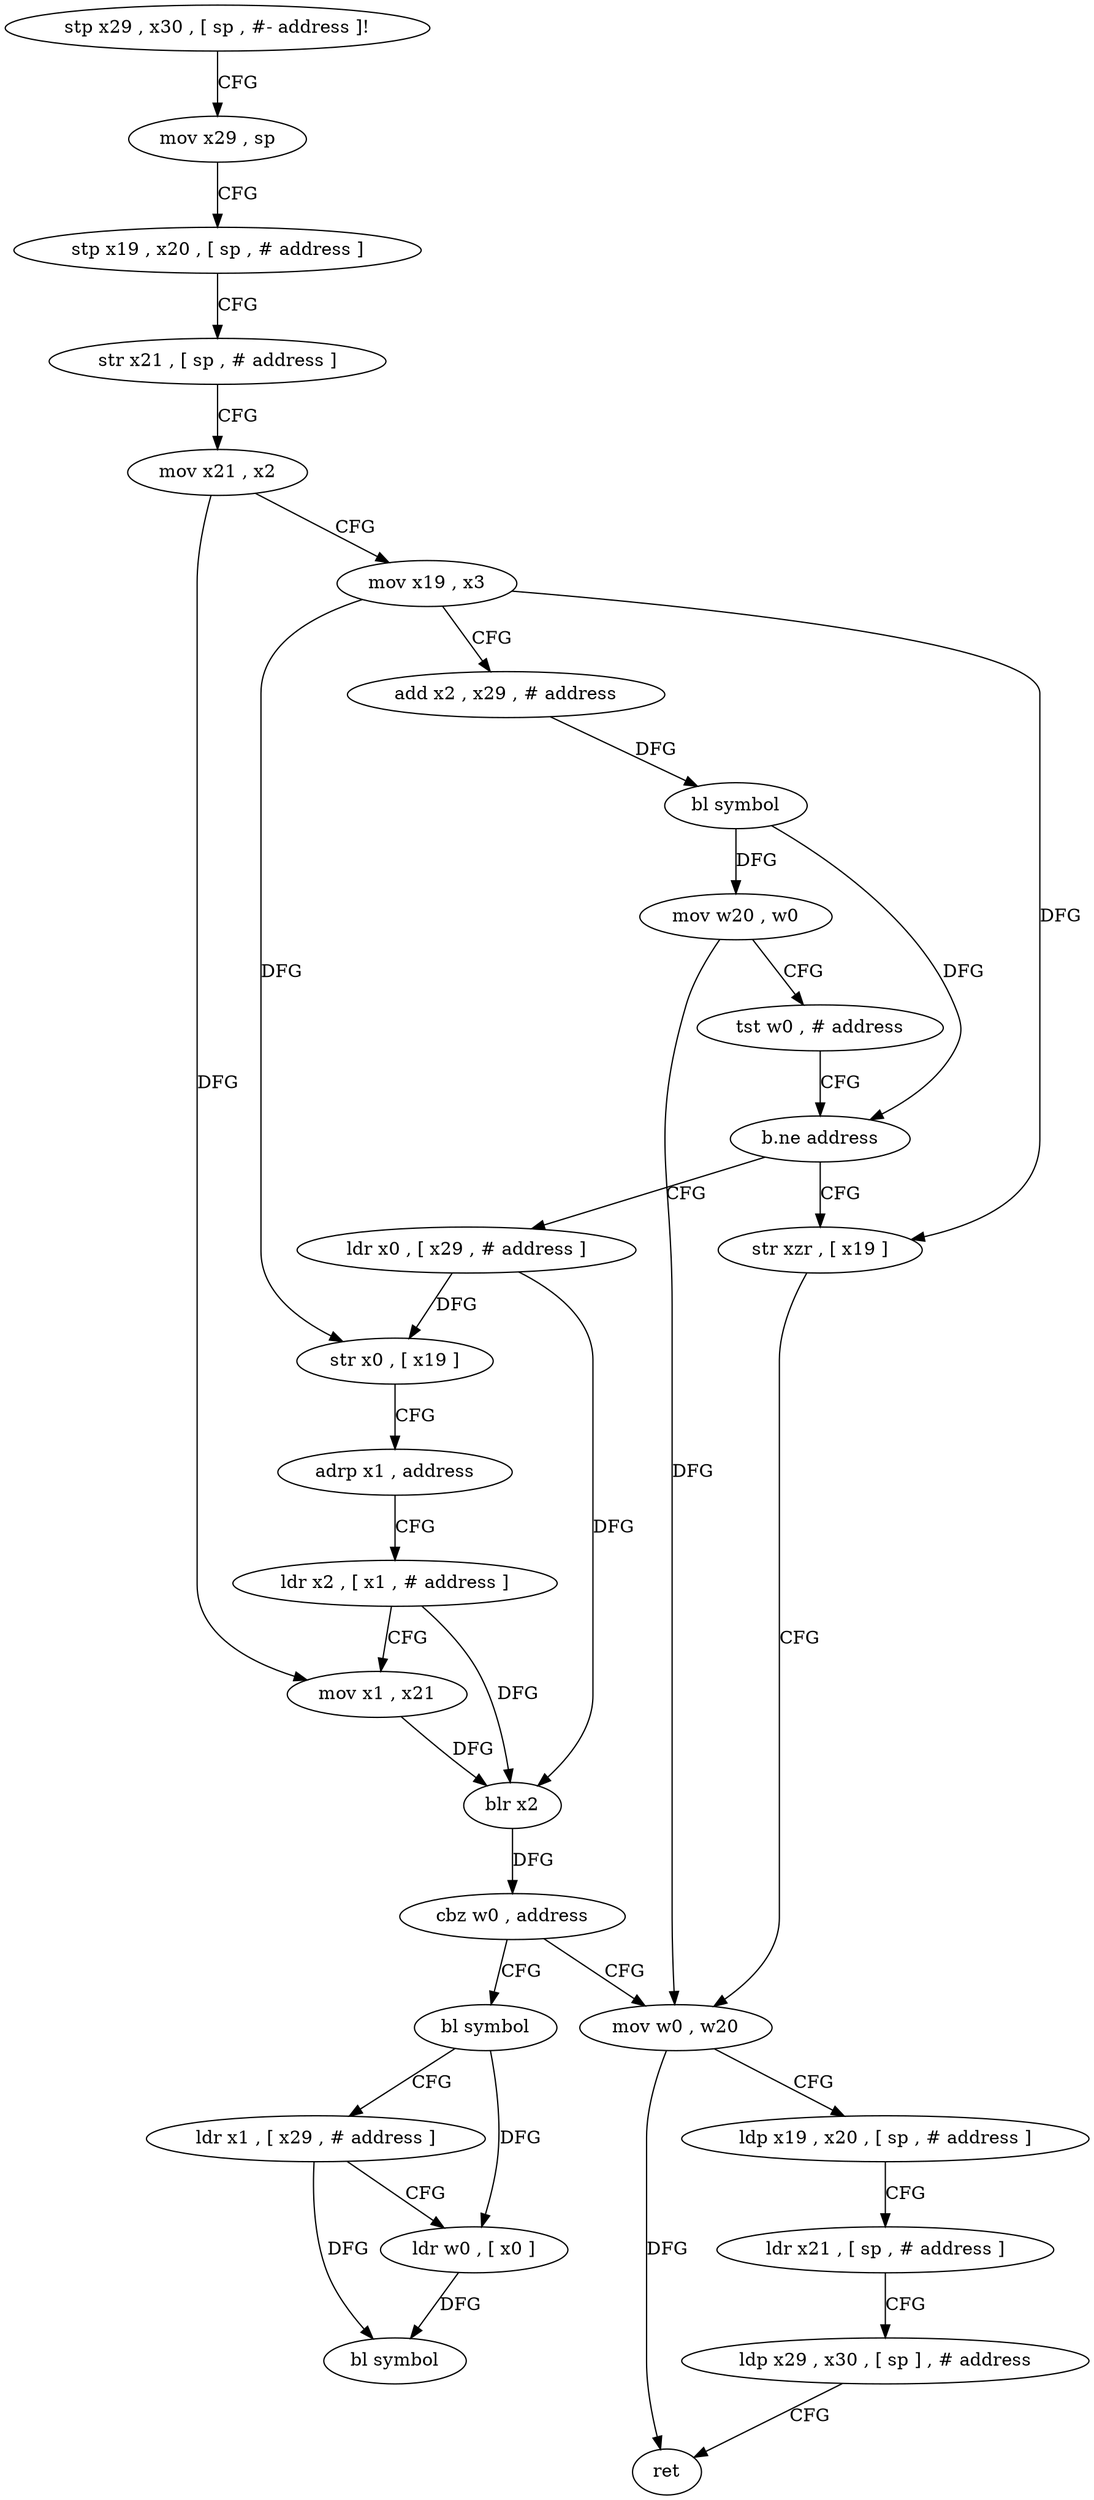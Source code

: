 digraph "func" {
"4249912" [label = "stp x29 , x30 , [ sp , #- address ]!" ]
"4249916" [label = "mov x29 , sp" ]
"4249920" [label = "stp x19 , x20 , [ sp , # address ]" ]
"4249924" [label = "str x21 , [ sp , # address ]" ]
"4249928" [label = "mov x21 , x2" ]
"4249932" [label = "mov x19 , x3" ]
"4249936" [label = "add x2 , x29 , # address" ]
"4249940" [label = "bl symbol" ]
"4249944" [label = "mov w20 , w0" ]
"4249948" [label = "tst w0 , # address" ]
"4249952" [label = "b.ne address" ]
"4249980" [label = "ldr x0 , [ x29 , # address ]" ]
"4249956" [label = "str xzr , [ x19 ]" ]
"4249984" [label = "str x0 , [ x19 ]" ]
"4249988" [label = "adrp x1 , address" ]
"4249992" [label = "ldr x2 , [ x1 , # address ]" ]
"4249996" [label = "mov x1 , x21" ]
"4250000" [label = "blr x2" ]
"4250004" [label = "cbz w0 , address" ]
"4249960" [label = "mov w0 , w20" ]
"4250008" [label = "bl symbol" ]
"4249964" [label = "ldp x19 , x20 , [ sp , # address ]" ]
"4249968" [label = "ldr x21 , [ sp , # address ]" ]
"4249972" [label = "ldp x29 , x30 , [ sp ] , # address" ]
"4249976" [label = "ret" ]
"4250012" [label = "ldr x1 , [ x29 , # address ]" ]
"4250016" [label = "ldr w0 , [ x0 ]" ]
"4250020" [label = "bl symbol" ]
"4249912" -> "4249916" [ label = "CFG" ]
"4249916" -> "4249920" [ label = "CFG" ]
"4249920" -> "4249924" [ label = "CFG" ]
"4249924" -> "4249928" [ label = "CFG" ]
"4249928" -> "4249932" [ label = "CFG" ]
"4249928" -> "4249996" [ label = "DFG" ]
"4249932" -> "4249936" [ label = "CFG" ]
"4249932" -> "4249984" [ label = "DFG" ]
"4249932" -> "4249956" [ label = "DFG" ]
"4249936" -> "4249940" [ label = "DFG" ]
"4249940" -> "4249944" [ label = "DFG" ]
"4249940" -> "4249952" [ label = "DFG" ]
"4249944" -> "4249948" [ label = "CFG" ]
"4249944" -> "4249960" [ label = "DFG" ]
"4249948" -> "4249952" [ label = "CFG" ]
"4249952" -> "4249980" [ label = "CFG" ]
"4249952" -> "4249956" [ label = "CFG" ]
"4249980" -> "4249984" [ label = "DFG" ]
"4249980" -> "4250000" [ label = "DFG" ]
"4249956" -> "4249960" [ label = "CFG" ]
"4249984" -> "4249988" [ label = "CFG" ]
"4249988" -> "4249992" [ label = "CFG" ]
"4249992" -> "4249996" [ label = "CFG" ]
"4249992" -> "4250000" [ label = "DFG" ]
"4249996" -> "4250000" [ label = "DFG" ]
"4250000" -> "4250004" [ label = "DFG" ]
"4250004" -> "4249960" [ label = "CFG" ]
"4250004" -> "4250008" [ label = "CFG" ]
"4249960" -> "4249964" [ label = "CFG" ]
"4249960" -> "4249976" [ label = "DFG" ]
"4250008" -> "4250012" [ label = "CFG" ]
"4250008" -> "4250016" [ label = "DFG" ]
"4249964" -> "4249968" [ label = "CFG" ]
"4249968" -> "4249972" [ label = "CFG" ]
"4249972" -> "4249976" [ label = "CFG" ]
"4250012" -> "4250016" [ label = "CFG" ]
"4250012" -> "4250020" [ label = "DFG" ]
"4250016" -> "4250020" [ label = "DFG" ]
}
